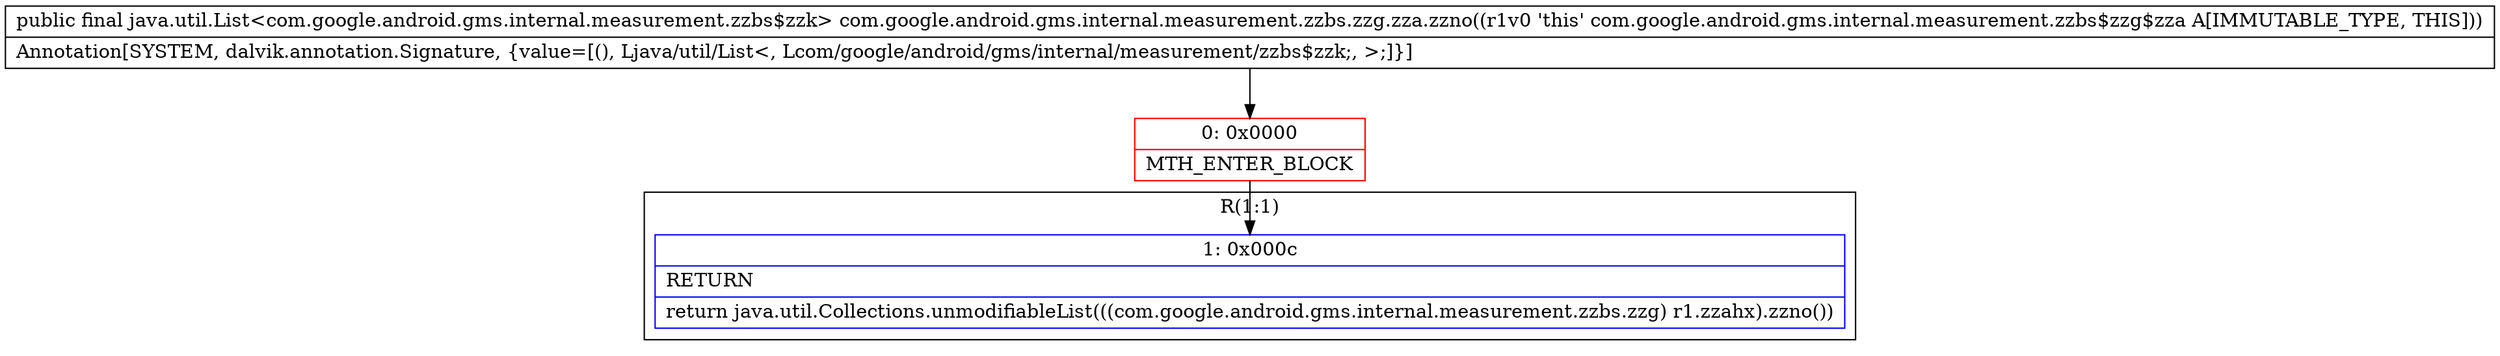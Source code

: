 digraph "CFG forcom.google.android.gms.internal.measurement.zzbs.zzg.zza.zzno()Ljava\/util\/List;" {
subgraph cluster_Region_1128242271 {
label = "R(1:1)";
node [shape=record,color=blue];
Node_1 [shape=record,label="{1\:\ 0x000c|RETURN\l|return java.util.Collections.unmodifiableList(((com.google.android.gms.internal.measurement.zzbs.zzg) r1.zzahx).zzno())\l}"];
}
Node_0 [shape=record,color=red,label="{0\:\ 0x0000|MTH_ENTER_BLOCK\l}"];
MethodNode[shape=record,label="{public final java.util.List\<com.google.android.gms.internal.measurement.zzbs$zzk\> com.google.android.gms.internal.measurement.zzbs.zzg.zza.zzno((r1v0 'this' com.google.android.gms.internal.measurement.zzbs$zzg$zza A[IMMUTABLE_TYPE, THIS]))  | Annotation[SYSTEM, dalvik.annotation.Signature, \{value=[(), Ljava\/util\/List\<, Lcom\/google\/android\/gms\/internal\/measurement\/zzbs$zzk;, \>;]\}]\l}"];
MethodNode -> Node_0;
Node_0 -> Node_1;
}

